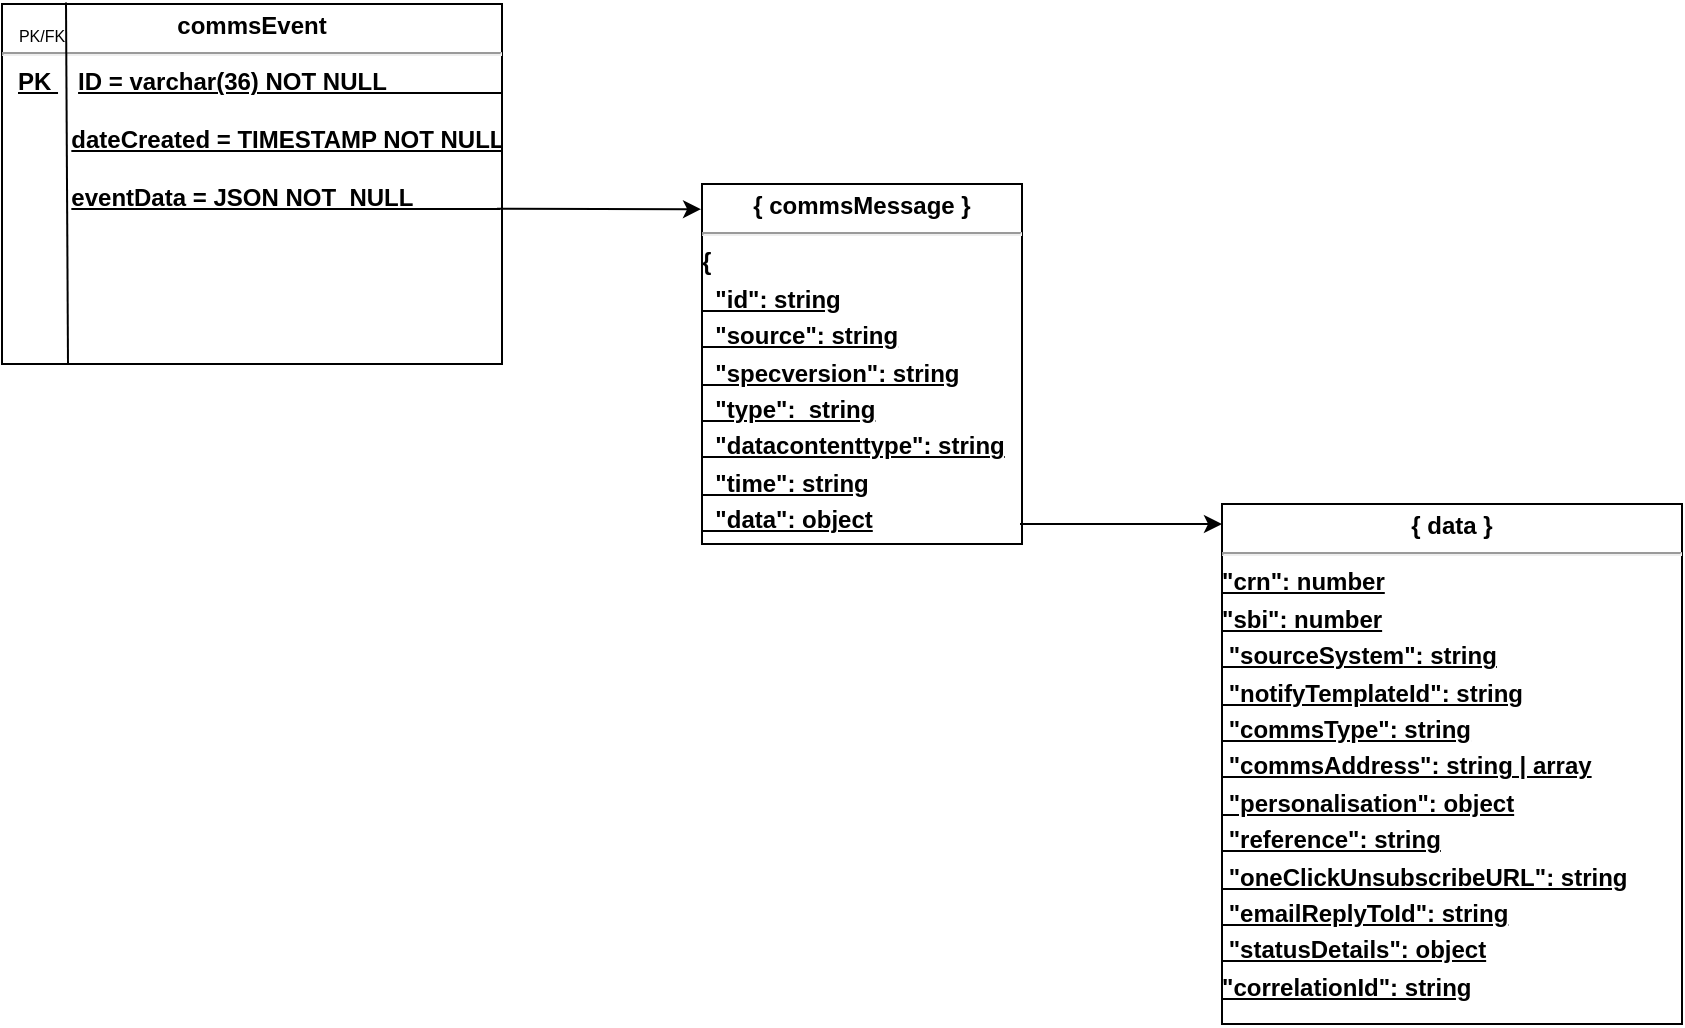 <mxfile version="24.8.3">
  <diagram name="Page-1" id="a7904f86-f2b4-8e86-fa97-74104820619b">
    <mxGraphModel dx="1000" dy="530" grid="1" gridSize="10" guides="1" tooltips="1" connect="1" arrows="1" fold="1" page="1" pageScale="1" pageWidth="1100" pageHeight="850" background="none" math="0" shadow="0">
      <root>
        <mxCell id="0" />
        <mxCell id="1" parent="0" />
        <mxCell id="24794b860abc3c2d-1" value="&lt;p style=&quot;margin: 4px 0px 0px; text-align: center;&quot;&gt;&lt;b style=&quot;&quot;&gt;commsEvent&lt;/b&gt;&lt;/p&gt;&lt;hr&gt;&lt;p style=&quot;margin: 0px ; margin-left: 8px&quot;&gt;&lt;b&gt;&lt;u&gt;PK&amp;nbsp;&lt;/u&gt; &amp;nbsp; &lt;u&gt;ID = varchar(36) NOT NULL&amp;nbsp; &amp;nbsp; &amp;nbsp; &amp;nbsp; &amp;nbsp; &amp;nbsp; &amp;nbsp; &amp;nbsp; &amp;nbsp;&amp;nbsp;&lt;/u&gt;&lt;/b&gt;&lt;/p&gt;&lt;p style=&quot;margin: 0px ; margin-left: 8px&quot;&gt;&lt;b&gt;&lt;u&gt;&lt;br&gt;&lt;span style=&quot;white-space: pre;&quot;&gt;&#x9;&lt;/span&gt;dateCreated = TIMESTAMP NOT NULL&lt;/u&gt;&lt;/b&gt;&lt;/p&gt;&lt;p style=&quot;margin: 0px ; margin-left: 8px&quot;&gt;&lt;b&gt;&lt;u&gt;&lt;br&gt;&lt;span style=&quot;white-space: pre;&quot;&gt;&#x9;&lt;/span&gt;eventData = JSON NOT&amp;nbsp; NULL&amp;nbsp; &amp;nbsp; &amp;nbsp; &amp;nbsp; &amp;nbsp; &amp;nbsp; &amp;nbsp;&lt;/u&gt;&lt;/b&gt;&lt;/p&gt;" style="verticalAlign=top;align=left;overflow=fill;fontSize=12;fontFamily=Helvetica;html=1;rounded=0;shadow=0;comic=0;labelBackgroundColor=none;strokeWidth=1" parent="1" vertex="1">
          <mxGeometry x="60" y="140" width="250" height="180" as="geometry" />
        </mxCell>
        <mxCell id="aeU4eovbPmE3dVEEdTcE-1" value="" style="endArrow=none;html=1;rounded=0;exitX=0.128;exitY=0.021;exitDx=0;exitDy=0;exitPerimeter=0;entryX=0.132;entryY=1.025;entryDx=0;entryDy=0;entryPerimeter=0;" parent="1" edge="1">
          <mxGeometry width="50" height="50" relative="1" as="geometry">
            <mxPoint x="92" y="139.28" as="sourcePoint" />
            <mxPoint x="93" y="320" as="targetPoint" />
          </mxGeometry>
        </mxCell>
        <mxCell id="fsmY0SSJSEjNc21HAW47-1" value="&lt;p style=&quot;margin: 4px 0px 0px; text-align: center;&quot;&gt;&lt;b style=&quot;&quot;&gt;{ data }&lt;/b&gt;&lt;/p&gt;&lt;hr&gt;&lt;p style=&quot;margin: 4px 0px 0px;&quot;&gt;&lt;b&gt;&lt;u&gt;&quot;crn&quot;: number&lt;/u&gt;&lt;/b&gt;&lt;/p&gt;&lt;p style=&quot;margin: 4px 0px 0px;&quot;&gt;&lt;b&gt;&lt;u&gt;&quot;sbi&quot;: number&lt;/u&gt;&lt;/b&gt;&lt;/p&gt;&lt;p style=&quot;margin: 4px 0px 0px;&quot;&gt;&lt;b&gt;&lt;u&gt;&amp;nbsp;&quot;sourceSystem&quot;: string&lt;/u&gt;&lt;/b&gt;&lt;/p&gt;&lt;p style=&quot;margin: 4px 0px 0px;&quot;&gt;&lt;b&gt;&lt;u&gt;&amp;nbsp;&quot;notifyTemplateId&quot;: string&lt;/u&gt;&lt;/b&gt;&lt;/p&gt;&lt;p style=&quot;margin: 4px 0px 0px;&quot;&gt;&lt;b&gt;&lt;u&gt;&amp;nbsp;&quot;commsType&quot;: string&lt;/u&gt;&lt;/b&gt;&lt;/p&gt;&lt;p style=&quot;margin: 4px 0px 0px;&quot;&gt;&lt;b&gt;&lt;u&gt;&amp;nbsp;&quot;commsAddress&quot;: string | array&lt;/u&gt;&lt;/b&gt;&lt;/p&gt;&lt;p style=&quot;margin: 4px 0px 0px;&quot;&gt;&lt;b&gt;&lt;u&gt;&amp;nbsp;&quot;personalisation&quot;: object&lt;/u&gt;&lt;/b&gt;&lt;/p&gt;&lt;p style=&quot;margin: 4px 0px 0px;&quot;&gt;&lt;b&gt;&lt;u&gt;&amp;nbsp;&quot;reference&quot;: string&lt;/u&gt;&lt;/b&gt;&lt;/p&gt;&lt;p style=&quot;margin: 4px 0px 0px;&quot;&gt;&lt;b&gt;&lt;u&gt;&amp;nbsp;&quot;oneClickUnsubscribeURL&quot;: string&lt;/u&gt;&lt;/b&gt;&lt;/p&gt;&lt;p style=&quot;margin: 4px 0px 0px;&quot;&gt;&lt;b&gt;&lt;u&gt;&amp;nbsp;&quot;emailReplyToId&quot;: string&lt;/u&gt;&lt;/b&gt;&lt;/p&gt;&lt;p style=&quot;margin: 4px 0px 0px;&quot;&gt;&lt;b&gt;&lt;u&gt;&amp;nbsp;&quot;statusDetails&quot;: object&lt;/u&gt;&lt;/b&gt;&lt;/p&gt;&lt;p style=&quot;margin: 4px 0px 0px;&quot;&gt;&lt;b&gt;&lt;u&gt;&quot;correlationId&quot;: string&lt;/u&gt;&lt;/b&gt;&lt;/p&gt;" style="verticalAlign=top;align=left;overflow=fill;fontSize=12;fontFamily=Helvetica;html=1;rounded=0;shadow=0;comic=0;labelBackgroundColor=none;strokeWidth=1" vertex="1" parent="1">
          <mxGeometry x="670" y="390" width="230" height="260" as="geometry" />
        </mxCell>
        <mxCell id="fsmY0SSJSEjNc21HAW47-2" value="&lt;p style=&quot;margin: 4px 0px 0px; text-align: center;&quot;&gt;&lt;b style=&quot;&quot;&gt;{ commsMessage }&lt;/b&gt;&lt;/p&gt;&lt;hr&gt;&lt;p style=&quot;margin: 4px 0px 0px;&quot;&gt;&lt;b&gt;&lt;u&gt;{&lt;/u&gt;&lt;/b&gt;&lt;/p&gt;&lt;p style=&quot;margin: 4px 0px 0px;&quot;&gt;&lt;b&gt;&lt;u&gt;&amp;nbsp; &quot;id&quot;: string&lt;/u&gt;&lt;/b&gt;&lt;/p&gt;&lt;p style=&quot;margin: 4px 0px 0px;&quot;&gt;&lt;b&gt;&lt;u&gt;&amp;nbsp; &quot;source&quot;: string&lt;/u&gt;&lt;/b&gt;&lt;/p&gt;&lt;p style=&quot;margin: 4px 0px 0px;&quot;&gt;&lt;b&gt;&lt;u&gt;&amp;nbsp; &quot;specversion&quot;: string&lt;/u&gt;&lt;/b&gt;&lt;/p&gt;&lt;p style=&quot;margin: 4px 0px 0px;&quot;&gt;&lt;b&gt;&lt;u&gt;&amp;nbsp; &quot;type&quot;:&amp;nbsp; string&lt;/u&gt;&lt;/b&gt;&lt;/p&gt;&lt;p style=&quot;margin: 4px 0px 0px;&quot;&gt;&lt;b&gt;&lt;u&gt;&amp;nbsp; &quot;datacontenttype&quot;: string&lt;/u&gt;&lt;/b&gt;&lt;/p&gt;&lt;p style=&quot;margin: 4px 0px 0px;&quot;&gt;&lt;b&gt;&lt;u&gt;&amp;nbsp; &quot;time&quot;: string&lt;/u&gt;&lt;/b&gt;&lt;/p&gt;&lt;p style=&quot;margin: 4px 0px 0px;&quot;&gt;&lt;b&gt;&lt;u&gt;&amp;nbsp; &quot;data&quot;: object&lt;/u&gt;&lt;/b&gt;&lt;/p&gt;" style="verticalAlign=top;align=left;overflow=fill;fontSize=12;fontFamily=Helvetica;html=1;rounded=0;shadow=0;comic=0;labelBackgroundColor=none;strokeWidth=1" vertex="1" parent="1">
          <mxGeometry x="410" y="230" width="160" height="180" as="geometry" />
        </mxCell>
        <mxCell id="fsmY0SSJSEjNc21HAW47-4" value="" style="endArrow=classic;html=1;rounded=0;entryX=-0.003;entryY=0.07;entryDx=0;entryDy=0;entryPerimeter=0;exitX=0.99;exitY=0.569;exitDx=0;exitDy=0;exitPerimeter=0;" edge="1" parent="1" source="24794b860abc3c2d-1" target="fsmY0SSJSEjNc21HAW47-2">
          <mxGeometry width="50" height="50" relative="1" as="geometry">
            <mxPoint x="310" y="240" as="sourcePoint" />
            <mxPoint x="580" y="370" as="targetPoint" />
          </mxGeometry>
        </mxCell>
        <mxCell id="fsmY0SSJSEjNc21HAW47-5" value="" style="endArrow=classic;html=1;rounded=0;exitX=0.994;exitY=0.557;exitDx=0;exitDy=0;exitPerimeter=0;entryX=0;entryY=0.057;entryDx=0;entryDy=0;entryPerimeter=0;" edge="1" parent="1">
          <mxGeometry width="50" height="50" relative="1" as="geometry">
            <mxPoint x="569" y="400" as="sourcePoint" />
            <mxPoint x="670" y="400" as="targetPoint" />
          </mxGeometry>
        </mxCell>
        <mxCell id="fsmY0SSJSEjNc21HAW47-6" value="&lt;font style=&quot;font-size: 8px;&quot;&gt;PK/FK&lt;/font&gt;" style="text;html=1;align=center;verticalAlign=middle;whiteSpace=wrap;rounded=0;" vertex="1" parent="1">
          <mxGeometry x="70" y="150" width="20" height="10" as="geometry" />
        </mxCell>
      </root>
    </mxGraphModel>
  </diagram>
</mxfile>
